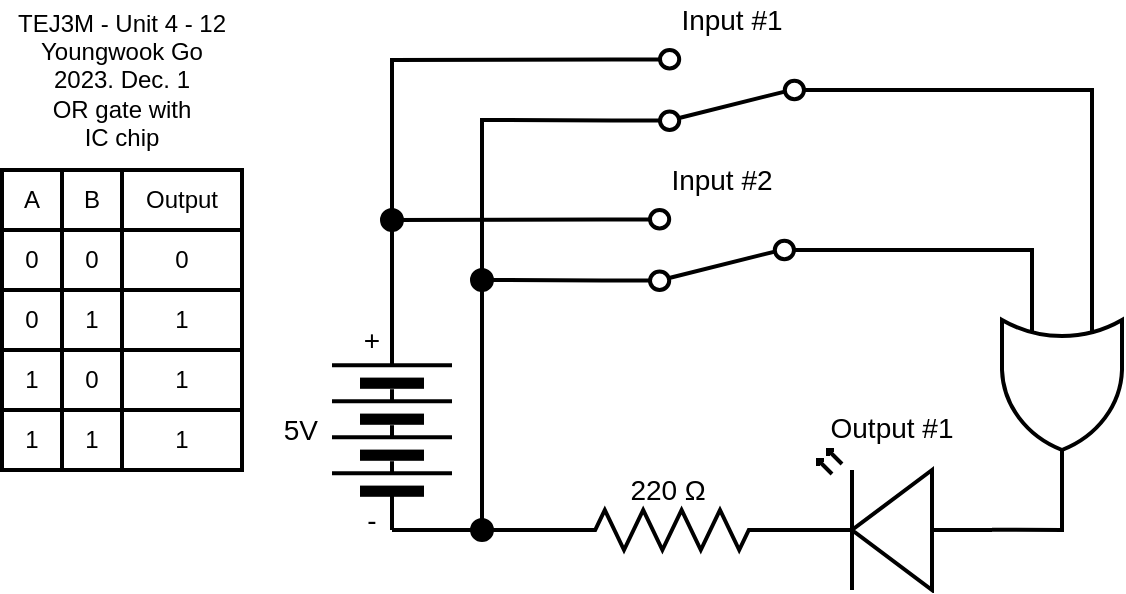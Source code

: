 <mxfile>
    <diagram id="TkOUCxGeKZ2T9B5H1i8Y" name="Page-1">
        <mxGraphModel dx="1386" dy="740" grid="1" gridSize="10" guides="1" tooltips="1" connect="1" arrows="1" fold="1" page="1" pageScale="1" pageWidth="850" pageHeight="1100" math="0" shadow="0">
            <root>
                <mxCell id="0"/>
                <mxCell id="1" parent="0"/>
                <mxCell id="13" value="&lt;div style=&quot;font-size: 12px;&quot;&gt;TEJ3M - Unit 4 - 12&lt;/div&gt;&lt;div style=&quot;font-size: 12px;&quot;&gt;Youngwook Go&lt;/div&gt;&lt;div style=&quot;font-size: 12px;&quot;&gt;2023. Dec. 1&lt;/div&gt;&lt;div style=&quot;font-size: 12px;&quot;&gt;&lt;span style=&quot;background-color: initial;&quot;&gt;OR gate with&lt;/span&gt;&lt;/div&gt;&lt;div style=&quot;&quot;&gt;&lt;span style=&quot;background-color: initial;&quot;&gt;IC chip&lt;/span&gt;&lt;/div&gt;" style="text;html=1;strokeColor=none;fillColor=none;align=center;verticalAlign=middle;whiteSpace=wrap;rounded=0;strokeWidth=2;fontSize=12;" parent="1" vertex="1">
                    <mxGeometry x="40" y="40" width="120" height="80" as="geometry"/>
                </mxCell>
                <mxCell id="58" value="A" style="rounded=0;whiteSpace=wrap;html=1;strokeWidth=2;glass=0;" parent="1" vertex="1">
                    <mxGeometry x="40" y="125" width="30" height="30" as="geometry"/>
                </mxCell>
                <mxCell id="59" value="Output" style="rounded=0;whiteSpace=wrap;html=1;strokeWidth=2;glass=0;" parent="1" vertex="1">
                    <mxGeometry x="100" y="125" width="60" height="30" as="geometry"/>
                </mxCell>
                <mxCell id="60" value="0" style="rounded=0;whiteSpace=wrap;html=1;strokeWidth=2;glass=0;" parent="1" vertex="1">
                    <mxGeometry x="40" y="155" width="30" height="30" as="geometry"/>
                </mxCell>
                <mxCell id="61" value="0" style="rounded=0;whiteSpace=wrap;html=1;strokeWidth=2;glass=0;" parent="1" vertex="1">
                    <mxGeometry x="40" y="185" width="30" height="30" as="geometry"/>
                </mxCell>
                <mxCell id="62" value="0" style="rounded=0;whiteSpace=wrap;html=1;strokeWidth=2;glass=0;" parent="1" vertex="1">
                    <mxGeometry x="100" y="155" width="60" height="30" as="geometry"/>
                </mxCell>
                <mxCell id="63" value="1" style="rounded=0;whiteSpace=wrap;html=1;strokeWidth=2;glass=0;" parent="1" vertex="1">
                    <mxGeometry x="100" y="185" width="60" height="30" as="geometry"/>
                </mxCell>
                <mxCell id="151" style="edgeStyle=none;html=1;exitX=1;exitY=0.5;exitDx=0;exitDy=0;entryX=1;entryY=0.88;entryDx=0;entryDy=0;strokeWidth=2;rounded=0;endArrow=none;endFill=0;" parent="1" source="95" target="149" edge="1">
                    <mxGeometry relative="1" as="geometry">
                        <Array as="points">
                            <mxPoint x="235" y="70"/>
                        </Array>
                    </mxGeometry>
                </mxCell>
                <mxCell id="95" value="" style="pointerEvents=1;verticalLabelPosition=bottom;shadow=0;dashed=0;align=center;html=1;verticalAlign=top;shape=mxgraph.electrical.miscellaneous.batteryStack;rotation=-90;strokeWidth=2;" parent="1" vertex="1">
                    <mxGeometry x="185" y="225" width="100" height="60" as="geometry"/>
                </mxCell>
                <mxCell id="147" style="edgeStyle=none;rounded=0;html=1;exitX=0;exitY=0.5;exitDx=0;exitDy=0;strokeWidth=2;endArrow=none;endFill=0;entryX=0;entryY=0.75;entryDx=0;entryDy=0;entryPerimeter=0;" parent="1" source="99" edge="1">
                    <mxGeometry relative="1" as="geometry">
                        <mxPoint x="555" y="185" as="targetPoint"/>
                        <Array as="points">
                            <mxPoint x="555" y="165"/>
                        </Array>
                    </mxGeometry>
                </mxCell>
                <mxCell id="157" style="edgeStyle=none;shape=connector;rounded=0;html=1;exitX=1;exitY=0.12;exitDx=0;exitDy=0;entryX=1;entryY=0.5;entryDx=0;entryDy=0;labelBackgroundColor=default;strokeColor=default;strokeWidth=2;fontFamily=Helvetica;fontSize=11;fontColor=default;endArrow=none;endFill=0;" parent="1" source="99" target="155" edge="1">
                    <mxGeometry relative="1" as="geometry"/>
                </mxCell>
                <mxCell id="99" value="" style="shape=mxgraph.electrical.electro-mechanical.twoWaySwitch;elSwitchState=2;strokeWidth=2;rotation=-180;" parent="1" vertex="1">
                    <mxGeometry x="340" y="145" width="120" height="40" as="geometry"/>
                </mxCell>
                <mxCell id="111" value="" style="verticalLabelPosition=bottom;shadow=0;dashed=0;align=center;html=1;verticalAlign=top;shape=mxgraph.electrical.opto_electronics.led_2;pointerEvents=1;flipH=1;strokeWidth=2;" parent="1" vertex="1">
                    <mxGeometry x="435" y="265" width="100" height="70" as="geometry"/>
                </mxCell>
                <mxCell id="114" style="edgeStyle=none;rounded=0;html=1;exitX=0;exitY=0.5;exitDx=0;exitDy=0;exitPerimeter=0;entryX=0;entryY=0.5;entryDx=0;entryDy=0;strokeWidth=2;endArrow=none;endFill=0;" parent="1" source="113" target="95" edge="1">
                    <mxGeometry relative="1" as="geometry"/>
                </mxCell>
                <mxCell id="113" value="" style="pointerEvents=1;verticalLabelPosition=bottom;shadow=0;dashed=0;align=center;html=1;verticalAlign=top;shape=mxgraph.electrical.resistors.resistor_2;strokeWidth=2;" parent="1" vertex="1">
                    <mxGeometry x="315" y="295" width="120" height="20" as="geometry"/>
                </mxCell>
                <mxCell id="119" value="&lt;span style=&quot;color: rgba(0, 0, 0, 0); font-family: monospace; font-size: 0px; text-align: start;&quot;&gt;%3CmxGraphModel%3E%3Croot%3E%3CmxCell%20id%3D%220%22%2F%3E%3CmxCell%20id%3D%221%22%20parent%3D%220%22%2F%3E%3CmxCell%20id%3D%222%22%20value%3D%22%22%20style%3D%22pointerEvents%3D1%3BverticalLabelPosition%3Dbottom%3Bshadow%3D0%3Bdashed%3D0%3Balign%3Dcenter%3Bhtml%3D1%3BverticalAlign%3Dtop%3Bshape%3Dmxgraph.electrical.resistors.resistor_2%3BstrokeWidth%3D2%3B%22%20vertex%3D%221%22%20parent%3D%221%22%3E%3CmxGeometry%20x%3D%22440%22%20y%3D%22535%22%20width%3D%22120%22%20height%3D%2220%22%20as%3D%22geometry%22%2F%3E%3C%2FmxCell%3E%3C%2Froot%3E%3C%2FmxGraphModel%3E&lt;/span&gt;&lt;span style=&quot;color: rgba(0, 0, 0, 0); font-family: monospace; font-size: 0px; text-align: start;&quot;&gt;%3CmxGraphModel%3E%3Croot%3E%3CmxCell%20id%3D%220%22%2F%3E%3CmxCell%20id%3D%221%22%20parent%3D%220%22%2F%3E%3CmxCell%20id%3D%222%22%20value%3D%22%22%20style%3D%22pointerEvents%3D1%3BverticalLabelPosition%3Dbottom%3Bshadow%3D0%3Bdashed%3D0%3Balign%3Dcenter%3Bhtml%3D1%3BverticalAlign%3Dtop%3Bshape%3Dmxgraph.electrical.resistors.resistor_2%3BstrokeWidth%3D2%3B%22%20vertex%3D%221%22%20parent%3D%221%22%3E%3CmxGeometry%20x%3D%22440%22%20y%3D%22535%22%20width%3D%22120%22%20height%3D%2220%22%20as%3D%22geometry%22%2F%3E%3C%2FmxCell%3E%3C%2Froot%3E%3C%2FmxGraphModel%3E&lt;/span&gt;" style="ellipse;whiteSpace=wrap;html=1;aspect=fixed;strokeWidth=2;fillColor=#000000;" parent="1" vertex="1">
                    <mxGeometry x="275" y="300" width="10" height="10" as="geometry"/>
                </mxCell>
                <mxCell id="122" value="Input #2" style="text;html=1;strokeColor=none;fillColor=none;align=center;verticalAlign=middle;whiteSpace=wrap;rounded=0;strokeWidth=2;fontSize=14;" parent="1" vertex="1">
                    <mxGeometry x="340" y="120" width="120" height="20" as="geometry"/>
                </mxCell>
                <mxCell id="126" value="Output #1" style="text;html=1;strokeColor=none;fillColor=none;align=center;verticalAlign=bottom;whiteSpace=wrap;rounded=0;strokeWidth=2;fontSize=14;" parent="1" vertex="1">
                    <mxGeometry x="435" y="245" width="100" height="20" as="geometry"/>
                </mxCell>
                <mxCell id="127" value="&lt;span style=&quot;font-size: 14px;&quot;&gt;220&amp;nbsp;Ω&lt;/span&gt;&amp;nbsp;" style="text;html=1;strokeColor=none;fillColor=none;align=center;verticalAlign=middle;whiteSpace=wrap;rounded=0;strokeWidth=2;fontSize=14;" parent="1" vertex="1">
                    <mxGeometry x="315" y="275" width="120" height="20" as="geometry"/>
                </mxCell>
                <mxCell id="128" value="+" style="text;html=1;strokeColor=none;fillColor=none;align=center;verticalAlign=middle;whiteSpace=wrap;rounded=0;strokeWidth=2;fontSize=14;" parent="1" vertex="1">
                    <mxGeometry x="215" y="200" width="20" height="20" as="geometry"/>
                </mxCell>
                <mxCell id="129" value="-" style="text;html=1;strokeColor=none;fillColor=none;align=center;verticalAlign=middle;whiteSpace=wrap;rounded=0;strokeWidth=2;fontSize=14;" parent="1" vertex="1">
                    <mxGeometry x="215" y="290" width="20" height="20" as="geometry"/>
                </mxCell>
                <mxCell id="130" value="5V" style="text;html=1;strokeColor=none;fillColor=none;align=right;verticalAlign=middle;whiteSpace=wrap;rounded=0;strokeWidth=2;fontSize=14;" parent="1" vertex="1">
                    <mxGeometry x="180" y="205" width="20" height="100" as="geometry"/>
                </mxCell>
                <mxCell id="131" value="" style="edgeStyle=none;rounded=0;html=1;exitX=1;exitY=0.5;exitDx=0;exitDy=0;entryX=1;entryY=0.88;entryDx=0;entryDy=0;strokeWidth=2;endArrow=none;endFill=0;startArrow=none;" parent="1" source="153" target="99" edge="1">
                    <mxGeometry relative="1" as="geometry">
                        <Array as="points">
                            <mxPoint x="235" y="150"/>
                        </Array>
                        <mxPoint x="235" y="205" as="sourcePoint"/>
                        <mxPoint x="235" y="140" as="targetPoint"/>
                    </mxGeometry>
                </mxCell>
                <mxCell id="148" style="edgeStyle=none;rounded=0;html=1;exitX=0;exitY=0.5;exitDx=0;exitDy=0;entryX=0;entryY=0.25;entryDx=0;entryDy=0;entryPerimeter=0;strokeWidth=2;endArrow=none;endFill=0;" parent="1" source="149" edge="1">
                    <mxGeometry relative="1" as="geometry">
                        <mxPoint x="585" y="185" as="targetPoint"/>
                        <Array as="points">
                            <mxPoint x="585" y="85"/>
                        </Array>
                    </mxGeometry>
                </mxCell>
                <mxCell id="152" style="edgeStyle=none;shape=connector;rounded=0;html=1;entryX=0.5;entryY=0;entryDx=0;entryDy=0;labelBackgroundColor=default;strokeColor=default;strokeWidth=2;fontFamily=Helvetica;fontSize=11;fontColor=default;endArrow=none;endFill=0;exitX=1;exitY=0.12;exitDx=0;exitDy=0;startArrow=none;" parent="1" source="149" target="119" edge="1">
                    <mxGeometry relative="1" as="geometry">
                        <mxPoint x="295" y="95" as="sourcePoint"/>
                        <Array as="points">
                            <mxPoint x="280" y="100"/>
                        </Array>
                    </mxGeometry>
                </mxCell>
                <mxCell id="149" value="" style="shape=mxgraph.electrical.electro-mechanical.twoWaySwitch;elSwitchState=2;strokeWidth=2;rotation=-180;" parent="1" vertex="1">
                    <mxGeometry x="345" y="65" width="120" height="40" as="geometry"/>
                </mxCell>
                <mxCell id="150" value="Input #1" style="text;html=1;strokeColor=none;fillColor=none;align=center;verticalAlign=middle;whiteSpace=wrap;rounded=0;strokeWidth=2;fontSize=14;" parent="1" vertex="1">
                    <mxGeometry x="345" y="40" width="120" height="20" as="geometry"/>
                </mxCell>
                <mxCell id="153" value="&lt;span style=&quot;color: rgba(0, 0, 0, 0); font-family: monospace; font-size: 0px; text-align: start;&quot;&gt;%3CmxGraphModel%3E%3Croot%3E%3CmxCell%20id%3D%220%22%2F%3E%3CmxCell%20id%3D%221%22%20parent%3D%220%22%2F%3E%3CmxCell%20id%3D%222%22%20value%3D%22%22%20style%3D%22pointerEvents%3D1%3BverticalLabelPosition%3Dbottom%3Bshadow%3D0%3Bdashed%3D0%3Balign%3Dcenter%3Bhtml%3D1%3BverticalAlign%3Dtop%3Bshape%3Dmxgraph.electrical.resistors.resistor_2%3BstrokeWidth%3D2%3B%22%20vertex%3D%221%22%20parent%3D%221%22%3E%3CmxGeometry%20x%3D%22440%22%20y%3D%22535%22%20width%3D%22120%22%20height%3D%2220%22%20as%3D%22geometry%22%2F%3E%3C%2FmxCell%3E%3C%2Froot%3E%3C%2FmxGraphModel%3E&lt;/span&gt;&lt;span style=&quot;color: rgba(0, 0, 0, 0); font-family: monospace; font-size: 0px; text-align: start;&quot;&gt;%3CmxGraphModel%3E%3Croot%3E%3CmxCell%20id%3D%220%22%2F%3E%3CmxCell%20id%3D%221%22%20parent%3D%220%22%2F%3E%3CmxCell%20id%3D%222%22%20value%3D%22%22%20style%3D%22pointerEvents%3D1%3BverticalLabelPosition%3Dbottom%3Bshadow%3D0%3Bdashed%3D0%3Balign%3Dcenter%3Bhtml%3D1%3BverticalAlign%3Dtop%3Bshape%3Dmxgraph.electrical.resistors.resistor_2%3BstrokeWidth%3D2%3B%22%20vertex%3D%221%22%20parent%3D%221%22%3E%3CmxGeometry%20x%3D%22440%22%20y%3D%22535%22%20width%3D%22120%22%20height%3D%2220%22%20as%3D%22geometry%22%2F%3E%3C%2FmxCell%3E%3C%2Froot%3E%3C%2FmxGraphModel%3E&lt;/span&gt;" style="ellipse;whiteSpace=wrap;html=1;aspect=fixed;strokeWidth=2;fillColor=#000000;" parent="1" vertex="1">
                    <mxGeometry x="230" y="145" width="10" height="10" as="geometry"/>
                </mxCell>
                <mxCell id="155" value="&lt;span style=&quot;color: rgba(0, 0, 0, 0); font-family: monospace; font-size: 0px; text-align: start;&quot;&gt;%3CmxGraphModel%3E%3Croot%3E%3CmxCell%20id%3D%220%22%2F%3E%3CmxCell%20id%3D%221%22%20parent%3D%220%22%2F%3E%3CmxCell%20id%3D%222%22%20value%3D%22%22%20style%3D%22pointerEvents%3D1%3BverticalLabelPosition%3Dbottom%3Bshadow%3D0%3Bdashed%3D0%3Balign%3Dcenter%3Bhtml%3D1%3BverticalAlign%3Dtop%3Bshape%3Dmxgraph.electrical.resistors.resistor_2%3BstrokeWidth%3D2%3B%22%20vertex%3D%221%22%20parent%3D%221%22%3E%3CmxGeometry%20x%3D%22440%22%20y%3D%22535%22%20width%3D%22120%22%20height%3D%2220%22%20as%3D%22geometry%22%2F%3E%3C%2FmxCell%3E%3C%2Froot%3E%3C%2FmxGraphModel%3E&lt;/span&gt;&lt;span style=&quot;color: rgba(0, 0, 0, 0); font-family: monospace; font-size: 0px; text-align: start;&quot;&gt;%3CmxGraphModel%3E%3Croot%3E%3CmxCell%20id%3D%220%22%2F%3E%3CmxCell%20id%3D%221%22%20parent%3D%220%22%2F%3E%3CmxCell%20id%3D%222%22%20value%3D%22%22%20style%3D%22pointerEvents%3D1%3BverticalLabelPosition%3Dbottom%3Bshadow%3D0%3Bdashed%3D0%3Balign%3Dcenter%3Bhtml%3D1%3BverticalAlign%3Dtop%3Bshape%3Dmxgraph.electrical.resistors.resistor_2%3BstrokeWidth%3D2%3B%22%20vertex%3D%221%22%20parent%3D%221%22%3E%3CmxGeometry%20x%3D%22440%22%20y%3D%22535%22%20width%3D%22120%22%20height%3D%2220%22%20as%3D%22geometry%22%2F%3E%3C%2FmxCell%3E%3C%2Froot%3E%3C%2FmxGraphModel%3E&lt;/span&gt;" style="ellipse;whiteSpace=wrap;html=1;aspect=fixed;strokeWidth=2;fillColor=#000000;" parent="1" vertex="1">
                    <mxGeometry x="275" y="175" width="10" height="10" as="geometry"/>
                </mxCell>
                <mxCell id="161" style="edgeStyle=none;shape=connector;rounded=0;html=1;exitX=1;exitY=0.5;exitDx=0;exitDy=0;exitPerimeter=0;entryX=0;entryY=0.57;entryDx=0;entryDy=0;entryPerimeter=0;labelBackgroundColor=default;strokeColor=default;strokeWidth=2;fontFamily=Helvetica;fontSize=11;fontColor=default;endArrow=none;endFill=0;" parent="1" target="111" edge="1">
                    <mxGeometry relative="1" as="geometry">
                        <Array as="points">
                            <mxPoint x="570" y="305"/>
                        </Array>
                        <mxPoint x="570" y="285" as="sourcePoint"/>
                    </mxGeometry>
                </mxCell>
                <mxCell id="163" value="B" style="rounded=0;whiteSpace=wrap;html=1;strokeWidth=2;glass=0;" parent="1" vertex="1">
                    <mxGeometry x="70" y="125" width="30" height="30" as="geometry"/>
                </mxCell>
                <mxCell id="164" value="0" style="rounded=0;whiteSpace=wrap;html=1;strokeWidth=2;glass=0;" parent="1" vertex="1">
                    <mxGeometry x="70" y="155" width="30" height="30" as="geometry"/>
                </mxCell>
                <mxCell id="165" value="1" style="rounded=0;whiteSpace=wrap;html=1;strokeWidth=2;glass=0;" parent="1" vertex="1">
                    <mxGeometry x="70" y="185" width="30" height="30" as="geometry"/>
                </mxCell>
                <mxCell id="166" value="1" style="rounded=0;whiteSpace=wrap;html=1;strokeWidth=2;glass=0;" parent="1" vertex="1">
                    <mxGeometry x="40" y="215" width="30" height="30" as="geometry"/>
                </mxCell>
                <mxCell id="167" value="1" style="rounded=0;whiteSpace=wrap;html=1;strokeWidth=2;glass=0;" parent="1" vertex="1">
                    <mxGeometry x="40" y="245" width="30" height="30" as="geometry"/>
                </mxCell>
                <mxCell id="168" value="1" style="rounded=0;whiteSpace=wrap;html=1;strokeWidth=2;glass=0;" parent="1" vertex="1">
                    <mxGeometry x="100" y="215" width="60" height="30" as="geometry"/>
                </mxCell>
                <mxCell id="169" value="1" style="rounded=0;whiteSpace=wrap;html=1;strokeWidth=2;glass=0;" parent="1" vertex="1">
                    <mxGeometry x="100" y="245" width="60" height="30" as="geometry"/>
                </mxCell>
                <mxCell id="170" value="0" style="rounded=0;whiteSpace=wrap;html=1;strokeWidth=2;glass=0;" parent="1" vertex="1">
                    <mxGeometry x="70" y="215" width="30" height="30" as="geometry"/>
                </mxCell>
                <mxCell id="171" value="1" style="rounded=0;whiteSpace=wrap;html=1;strokeWidth=2;glass=0;" parent="1" vertex="1">
                    <mxGeometry x="70" y="245" width="30" height="30" as="geometry"/>
                </mxCell>
                <mxCell id="172" value="" style="verticalLabelPosition=bottom;shadow=0;dashed=0;align=center;html=1;verticalAlign=top;shape=mxgraph.electrical.logic_gates.logic_gate;operation=or;rotation=90;strokeWidth=2;" vertex="1" parent="1">
                    <mxGeometry x="520" y="205" width="100" height="60" as="geometry"/>
                </mxCell>
            </root>
        </mxGraphModel>
    </diagram>
</mxfile>